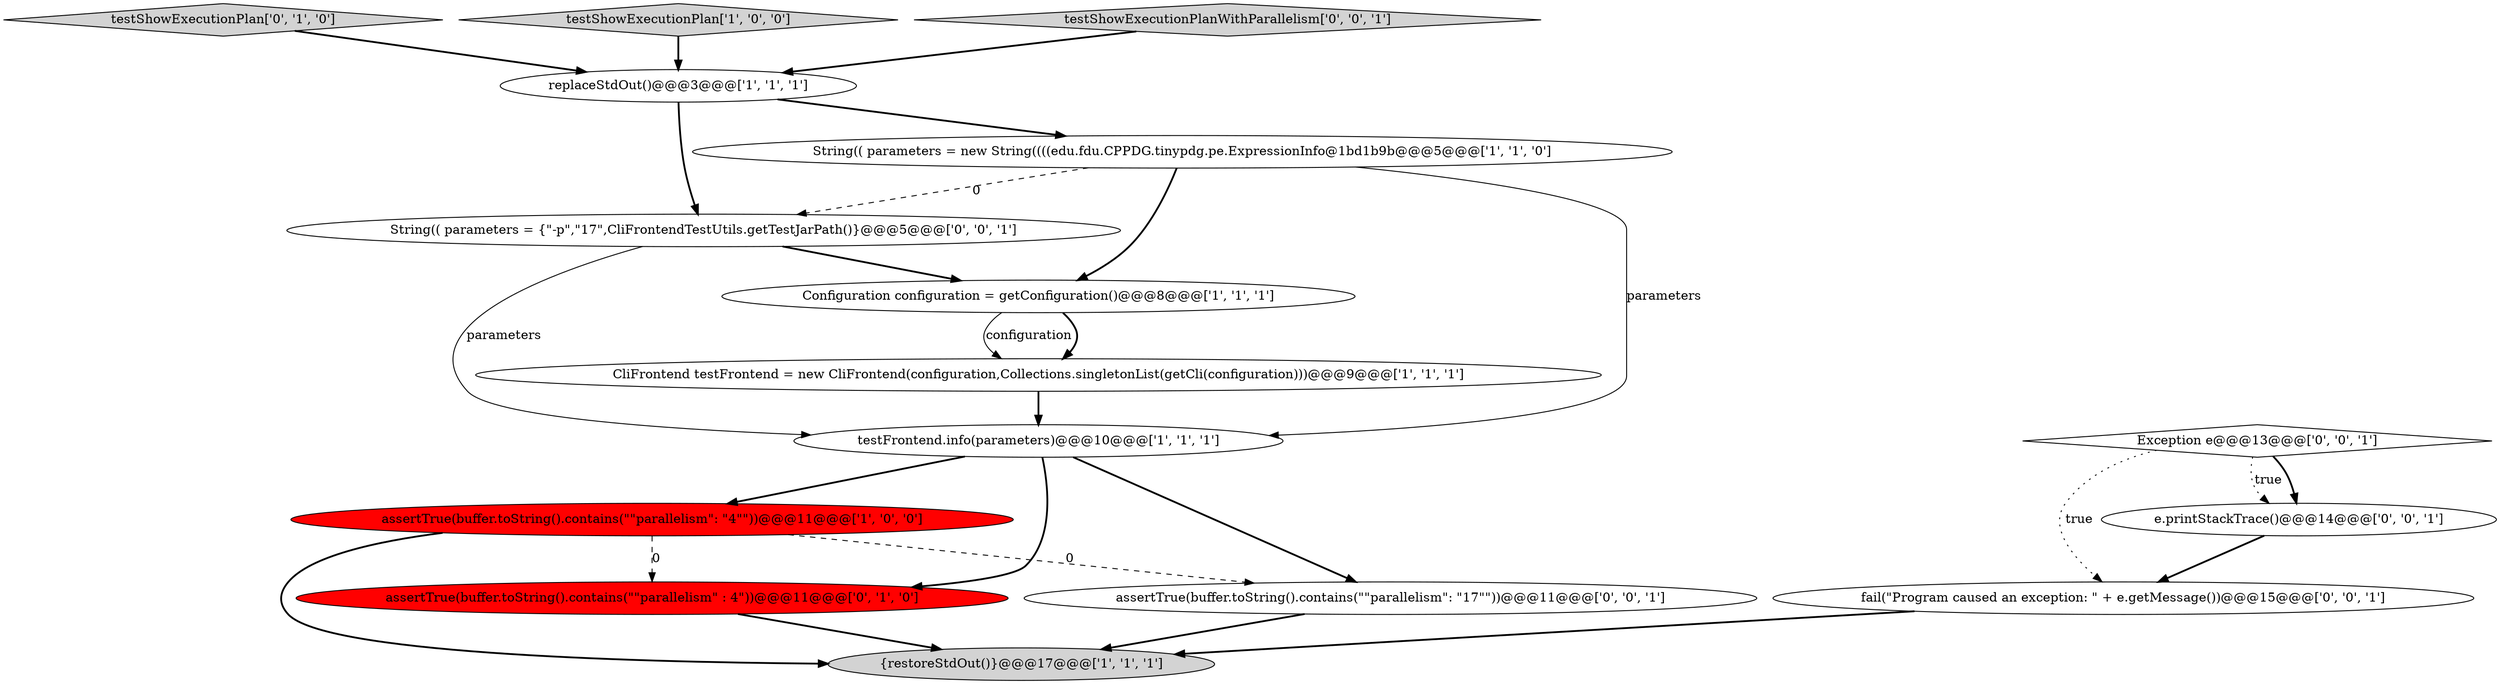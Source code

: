 digraph {
2 [style = filled, label = "{restoreStdOut()}@@@17@@@['1', '1', '1']", fillcolor = lightgray, shape = ellipse image = "AAA0AAABBB1BBB"];
12 [style = filled, label = "assertTrue(buffer.toString().contains(\"\"parallelism\": \"17\"\"))@@@11@@@['0', '0', '1']", fillcolor = white, shape = ellipse image = "AAA0AAABBB3BBB"];
9 [style = filled, label = "testShowExecutionPlan['0', '1', '0']", fillcolor = lightgray, shape = diamond image = "AAA0AAABBB2BBB"];
8 [style = filled, label = "assertTrue(buffer.toString().contains(\"\"parallelism\" : 4\"))@@@11@@@['0', '1', '0']", fillcolor = red, shape = ellipse image = "AAA1AAABBB2BBB"];
14 [style = filled, label = "fail(\"Program caused an exception: \" + e.getMessage())@@@15@@@['0', '0', '1']", fillcolor = white, shape = ellipse image = "AAA0AAABBB3BBB"];
3 [style = filled, label = "testShowExecutionPlan['1', '0', '0']", fillcolor = lightgray, shape = diamond image = "AAA0AAABBB1BBB"];
11 [style = filled, label = "testShowExecutionPlanWithParallelism['0', '0', '1']", fillcolor = lightgray, shape = diamond image = "AAA0AAABBB3BBB"];
4 [style = filled, label = "CliFrontend testFrontend = new CliFrontend(configuration,Collections.singletonList(getCli(configuration)))@@@9@@@['1', '1', '1']", fillcolor = white, shape = ellipse image = "AAA0AAABBB1BBB"];
6 [style = filled, label = "assertTrue(buffer.toString().contains(\"\"parallelism\": \"4\"\"))@@@11@@@['1', '0', '0']", fillcolor = red, shape = ellipse image = "AAA1AAABBB1BBB"];
13 [style = filled, label = "String(( parameters = {\"-p\",\"17\",CliFrontendTestUtils.getTestJarPath()}@@@5@@@['0', '0', '1']", fillcolor = white, shape = ellipse image = "AAA0AAABBB3BBB"];
15 [style = filled, label = "e.printStackTrace()@@@14@@@['0', '0', '1']", fillcolor = white, shape = ellipse image = "AAA0AAABBB3BBB"];
10 [style = filled, label = "Exception e@@@13@@@['0', '0', '1']", fillcolor = white, shape = diamond image = "AAA0AAABBB3BBB"];
1 [style = filled, label = "String(( parameters = new String((((edu.fdu.CPPDG.tinypdg.pe.ExpressionInfo@1bd1b9b@@@5@@@['1', '1', '0']", fillcolor = white, shape = ellipse image = "AAA0AAABBB1BBB"];
0 [style = filled, label = "replaceStdOut()@@@3@@@['1', '1', '1']", fillcolor = white, shape = ellipse image = "AAA0AAABBB1BBB"];
7 [style = filled, label = "Configuration configuration = getConfiguration()@@@8@@@['1', '1', '1']", fillcolor = white, shape = ellipse image = "AAA0AAABBB1BBB"];
5 [style = filled, label = "testFrontend.info(parameters)@@@10@@@['1', '1', '1']", fillcolor = white, shape = ellipse image = "AAA0AAABBB1BBB"];
1->5 [style = solid, label="parameters"];
5->8 [style = bold, label=""];
6->8 [style = dashed, label="0"];
10->15 [style = bold, label=""];
9->0 [style = bold, label=""];
0->13 [style = bold, label=""];
15->14 [style = bold, label=""];
7->4 [style = bold, label=""];
1->7 [style = bold, label=""];
3->0 [style = bold, label=""];
6->2 [style = bold, label=""];
10->14 [style = dotted, label="true"];
10->15 [style = dotted, label="true"];
1->13 [style = dashed, label="0"];
6->12 [style = dashed, label="0"];
12->2 [style = bold, label=""];
11->0 [style = bold, label=""];
5->6 [style = bold, label=""];
7->4 [style = solid, label="configuration"];
8->2 [style = bold, label=""];
5->12 [style = bold, label=""];
13->7 [style = bold, label=""];
0->1 [style = bold, label=""];
13->5 [style = solid, label="parameters"];
14->2 [style = bold, label=""];
4->5 [style = bold, label=""];
}
